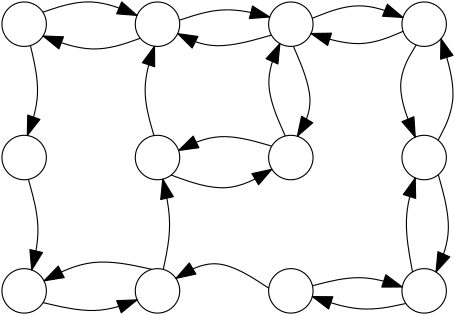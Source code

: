 <?xml version="1.0"?>
<!DOCTYPE ipe SYSTEM "ipe.dtd">
<ipe version="70005" creator="Ipe 7.1.4">
<info created="D:20140507152907" modified="D:20140507232608"/>
<ipestyle name="basic">
<symbol name="arrow/arc(spx)">
<path stroke="sym-stroke" fill="sym-stroke" pen="sym-pen">
0 0 m
-1 0.333 l
-1 -0.333 l
h
</path>
</symbol>
<symbol name="arrow/farc(spx)">
<path stroke="sym-stroke" fill="white" pen="sym-pen">
0 0 m
-1 0.333 l
-1 -0.333 l
h
</path>
</symbol>
<symbol name="mark/circle(sx)" transformations="translations">
<path fill="sym-stroke">
0.6 0 0 0.6 0 0 e
0.4 0 0 0.4 0 0 e
</path>
</symbol>
<symbol name="mark/disk(sx)" transformations="translations">
<path fill="sym-stroke">
0.6 0 0 0.6 0 0 e
</path>
</symbol>
<symbol name="mark/fdisk(sfx)" transformations="translations">
<group>
<path fill="sym-fill">
0.5 0 0 0.5 0 0 e
</path>
<path fill="sym-stroke" fillrule="eofill">
0.6 0 0 0.6 0 0 e
0.4 0 0 0.4 0 0 e
</path>
</group>
</symbol>
<symbol name="mark/box(sx)" transformations="translations">
<path fill="sym-stroke" fillrule="eofill">
-0.6 -0.6 m
0.6 -0.6 l
0.6 0.6 l
-0.6 0.6 l
h
-0.4 -0.4 m
0.4 -0.4 l
0.4 0.4 l
-0.4 0.4 l
h
</path>
</symbol>
<symbol name="mark/square(sx)" transformations="translations">
<path fill="sym-stroke">
-0.6 -0.6 m
0.6 -0.6 l
0.6 0.6 l
-0.6 0.6 l
h
</path>
</symbol>
<symbol name="mark/fsquare(sfx)" transformations="translations">
<group>
<path fill="sym-fill">
-0.5 -0.5 m
0.5 -0.5 l
0.5 0.5 l
-0.5 0.5 l
h
</path>
<path fill="sym-stroke" fillrule="eofill">
-0.6 -0.6 m
0.6 -0.6 l
0.6 0.6 l
-0.6 0.6 l
h
-0.4 -0.4 m
0.4 -0.4 l
0.4 0.4 l
-0.4 0.4 l
h
</path>
</group>
</symbol>
<symbol name="mark/cross(sx)" transformations="translations">
<group>
<path fill="sym-stroke">
-0.43 -0.57 m
0.57 0.43 l
0.43 0.57 l
-0.57 -0.43 l
h
</path>
<path fill="sym-stroke">
-0.43 0.57 m
0.57 -0.43 l
0.43 -0.57 l
-0.57 0.43 l
h
</path>
</group>
</symbol>
<symbol name="arrow/fnormal(spx)">
<path stroke="sym-stroke" fill="white" pen="sym-pen">
0 0 m
-1 0.333 l
-1 -0.333 l
h
</path>
</symbol>
<symbol name="arrow/pointed(spx)">
<path stroke="sym-stroke" fill="sym-stroke" pen="sym-pen">
0 0 m
-1 0.333 l
-0.8 0 l
-1 -0.333 l
h
</path>
</symbol>
<symbol name="arrow/fpointed(spx)">
<path stroke="sym-stroke" fill="white" pen="sym-pen">
0 0 m
-1 0.333 l
-0.8 0 l
-1 -0.333 l
h
</path>
</symbol>
<symbol name="arrow/linear(spx)">
<path stroke="sym-stroke" pen="sym-pen">
-1 0.333 m
0 0 l
-1 -0.333 l
</path>
</symbol>
<symbol name="arrow/fdouble(spx)">
<path stroke="sym-stroke" fill="white" pen="sym-pen">
0 0 m
-1 0.333 l
-1 -0.333 l
h
-1 0 m
-2 0.333 l
-2 -0.333 l
h
</path>
</symbol>
<symbol name="arrow/double(spx)">
<path stroke="sym-stroke" fill="sym-stroke" pen="sym-pen">
0 0 m
-1 0.333 l
-1 -0.333 l
h
-1 0 m
-2 0.333 l
-2 -0.333 l
h
</path>
</symbol>
<pen name="heavier" value="0.8"/>
<pen name="fat" value="1.2"/>
<pen name="ultrafat" value="2"/>
<symbolsize name="large" value="5"/>
<symbolsize name="small" value="2"/>
<symbolsize name="tiny" value="1.1"/>
<arrowsize name="large" value="10"/>
<arrowsize name="small" value="5"/>
<arrowsize name="tiny" value="3"/>
<color name="red" value="1 0 0"/>
<color name="green" value="0 1 0"/>
<color name="blue" value="0 0 1"/>
<color name="yellow" value="1 1 0"/>
<color name="orange" value="1 0.647 0"/>
<color name="gold" value="1 0.843 0"/>
<color name="purple" value="0.627 0.125 0.941"/>
<color name="gray" value="0.745"/>
<color name="brown" value="0.647 0.165 0.165"/>
<color name="navy" value="0 0 0.502"/>
<color name="pink" value="1 0.753 0.796"/>
<color name="seagreen" value="0.18 0.545 0.341"/>
<color name="turquoise" value="0.251 0.878 0.816"/>
<color name="violet" value="0.933 0.51 0.933"/>
<color name="darkblue" value="0 0 0.545"/>
<color name="darkcyan" value="0 0.545 0.545"/>
<color name="darkgray" value="0.663"/>
<color name="darkgreen" value="0 0.392 0"/>
<color name="darkmagenta" value="0.545 0 0.545"/>
<color name="darkorange" value="1 0.549 0"/>
<color name="darkred" value="0.545 0 0"/>
<color name="lightblue" value="0.678 0.847 0.902"/>
<color name="lightcyan" value="0.878 1 1"/>
<color name="lightgray" value="0.827"/>
<color name="lightgreen" value="0.565 0.933 0.565"/>
<color name="lightyellow" value="1 1 0.878"/>
<dashstyle name="dashed" value="[4] 0"/>
<dashstyle name="dotted" value="[1 3] 0"/>
<dashstyle name="dash dotted" value="[4 2 1 2] 0"/>
<dashstyle name="dash dot dotted" value="[4 2 1 2 1 2] 0"/>
<textsize name="large" value="\large"/>
<textsize name="Large" value="\Large"/>
<textsize name="LARGE" value="\LARGE"/>
<textsize name="huge" value="\huge"/>
<textsize name="Huge" value="\Huge"/>
<textsize name="small" value="\small"/>
<textsize name="footnote" value="\footnotesize"/>
<textsize name="tiny" value="\tiny"/>
<textstyle name="center" begin="\begin{center}" end="\end{center}"/>
<textstyle name="itemize" begin="\begin{itemize}" end="\end{itemize}"/>
<textstyle name="item" begin="\begin{itemize}\item{}" end="\end{itemize}"/>
<gridsize name="4 pts" value="4"/>
<gridsize name="8 pts (~3 mm)" value="8"/>
<gridsize name="16 pts (~6 mm)" value="16"/>
<gridsize name="32 pts (~12 mm)" value="32"/>
<gridsize name="10 pts (~3.5 mm)" value="10"/>
<gridsize name="20 pts (~7 mm)" value="20"/>
<gridsize name="14 pts (~5 mm)" value="14"/>
<gridsize name="28 pts (~10 mm)" value="28"/>
<gridsize name="56 pts (~20 mm)" value="56"/>
<anglesize name="90 deg" value="90"/>
<anglesize name="60 deg" value="60"/>
<anglesize name="45 deg" value="45"/>
<anglesize name="30 deg" value="30"/>
<anglesize name="22.5 deg" value="22.5"/>
<tiling name="falling" angle="-60" step="4" width="1"/>
<tiling name="rising" angle="30" step="4" width="1"/>
</ipestyle>
<page>
<layer name="alpha"/>
<view layers="alpha" active="alpha"/>
<path layer="alpha" stroke="black">
8 0 0 8 152 720 e
</path>
<path stroke="black">
8 0 0 8 200 720 e
</path>
<path stroke="black">
8 0 0 8 248 720 e
</path>
<path stroke="black">
8 0 0 8 296 720 e
</path>
<path stroke="black">
8 0 0 8 152 672 e
</path>
<path stroke="black">
8 0 0 8 200 672 e
</path>
<path stroke="black">
8 0 0 8 248 672 e
</path>
<path stroke="black">
8 0 0 8 296 672 e
</path>
<path stroke="black">
8 0 0 8 296 624 e
</path>
<path stroke="black">
8 0 0 8 248 624 e
</path>
<path stroke="black">
8 0 0 8 200 624 e
</path>
<path stroke="black">
8 0 0 8 152 624 e
</path>
<path stroke="black" arrow="normal/normal">
154.259 712.326 m
158.349 694.592
153.128 679.92 s
</path>
<path stroke="black" arrow="normal/normal">
153.521 664.146 m
158.349 646.727
154.71 631.527 s
</path>
<path stroke="black" arrow="normal/normal">
158.726 724.331 m
176.127 730.149
192.651 723.16 s
</path>
<path stroke="black" arrow="normal/normal">
193.8 714.945 m
176.811 708.951
158.788 715.766 s
</path>
<path stroke="black" arrow="normal/normal">
207.87 721.434 m
223.993 726.73
240.429 722.585 s
</path>
<path stroke="black" arrow="normal/normal">
293.119 712.537 m
284.85 698.695
292.801 679.333 s
</path>
<path stroke="black" rarrow="normal/normal">
302.052 714.769 m
308.783 693.224
301.017 678.231 s
</path>
<path stroke="black" arrow="normal/normal">
241.135 676.107 m
221.941 681.6
207.588 674.533 s
</path>
<path stroke="black" arrow="normal/normal">
204.914 665.687 m
225.36 658.351
241.196 667.793 s
</path>
<path stroke="black" arrow="normal/normal">
198.01 631.749 m
176.127 636.47
159.139 627.611 s
</path>
<path stroke="black" arrow="normal/normal">
158.791 619.771 m
178.179 615.272
192.678 620.777 s
</path>
<path stroke="black" arrow="normal/normal">
202.073 631.727 m
205.53 648.094
201.887 664.226 s
</path>
<path stroke="black" arrow="normal/normal">
240.059 624.971 m
221.257 637.154
206.62 628.491 s
</path>
<path stroke="black" arrow="normal/normal">
255.785 625.843 m
273.225 630.316
288.122 625.393 s
</path>
<path stroke="black" arrow="normal/normal">
289.405 619.471 m
273.225 615.956
255.731 621.942 s
</path>
<path stroke="black" arrow="normal/normal">
198.725 679.898 m
193.906 696.643
198.929 712.072 s
</path>
<path stroke="black" arrow="normal/normal">
255.71 722.133 m
272.542 728.781
288.379 722.432 s
</path>
<path stroke="black" arrow="normal/normal">
288.419 717.445 m
273.225 711.003
255.267 716.654 s
</path>
<path stroke="black" arrow="normal/normal">
245.999 679.746 m
237.668 698.695
244.071 713.031 s
</path>
<path stroke="black" arrow="normal/normal">
248.93 712.054 m
257.498 691.857
250.333 679.652 s
</path>
<path stroke="black" arrow="normal/normal">
291.804 630.811 m
288.269 650.146
292.79 664.672 s
</path>
<path stroke="black" arrow="normal/normal">
301.091 665.829 m
306.731 645.359
300.258 630.773 s
</path>
<path stroke="black" arrow="normal/normal">
241.031 716.072 m
220.144 710.207
207.251 716.62 s
</path>
</page>
</ipe>
